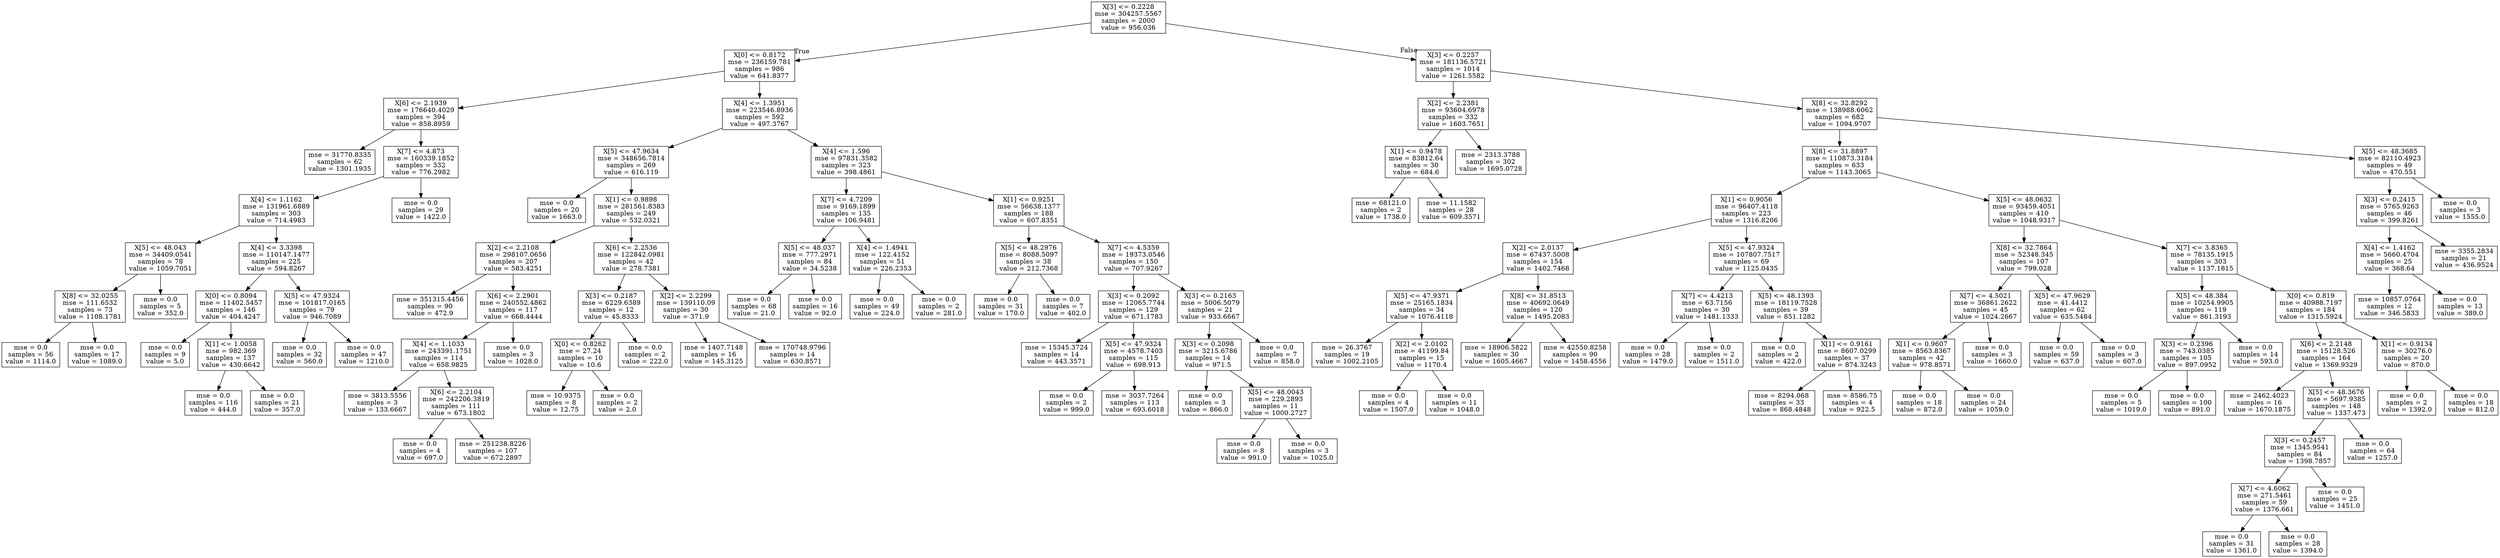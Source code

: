 digraph Tree {
node [shape=box] ;
0 [label="X[3] <= 0.2228\nmse = 304257.5567\nsamples = 2000\nvalue = 956.036"] ;
1 [label="X[0] <= 0.8172\nmse = 236159.781\nsamples = 986\nvalue = 641.8377"] ;
0 -> 1 [labeldistance=2.5, labelangle=45, headlabel="True"] ;
2 [label="X[6] <= 2.1939\nmse = 176640.4029\nsamples = 394\nvalue = 858.8959"] ;
1 -> 2 ;
3 [label="mse = 31770.8335\nsamples = 62\nvalue = 1301.1935"] ;
2 -> 3 ;
4 [label="X[7] <= 4.873\nmse = 160339.1852\nsamples = 332\nvalue = 776.2982"] ;
2 -> 4 ;
5 [label="X[4] <= 1.1162\nmse = 131961.6889\nsamples = 303\nvalue = 714.4983"] ;
4 -> 5 ;
6 [label="X[5] <= 48.043\nmse = 34409.0541\nsamples = 78\nvalue = 1059.7051"] ;
5 -> 6 ;
7 [label="X[8] <= 32.0255\nmse = 111.6532\nsamples = 73\nvalue = 1108.1781"] ;
6 -> 7 ;
8 [label="mse = 0.0\nsamples = 56\nvalue = 1114.0"] ;
7 -> 8 ;
9 [label="mse = 0.0\nsamples = 17\nvalue = 1089.0"] ;
7 -> 9 ;
10 [label="mse = 0.0\nsamples = 5\nvalue = 352.0"] ;
6 -> 10 ;
11 [label="X[4] <= 3.3398\nmse = 110147.1477\nsamples = 225\nvalue = 594.8267"] ;
5 -> 11 ;
12 [label="X[0] <= 0.8094\nmse = 11402.5457\nsamples = 146\nvalue = 404.4247"] ;
11 -> 12 ;
13 [label="mse = 0.0\nsamples = 9\nvalue = 5.0"] ;
12 -> 13 ;
14 [label="X[1] <= 1.0058\nmse = 982.369\nsamples = 137\nvalue = 430.6642"] ;
12 -> 14 ;
15 [label="mse = 0.0\nsamples = 116\nvalue = 444.0"] ;
14 -> 15 ;
16 [label="mse = 0.0\nsamples = 21\nvalue = 357.0"] ;
14 -> 16 ;
17 [label="X[5] <= 47.9324\nmse = 101817.0165\nsamples = 79\nvalue = 946.7089"] ;
11 -> 17 ;
18 [label="mse = 0.0\nsamples = 32\nvalue = 560.0"] ;
17 -> 18 ;
19 [label="mse = 0.0\nsamples = 47\nvalue = 1210.0"] ;
17 -> 19 ;
20 [label="mse = 0.0\nsamples = 29\nvalue = 1422.0"] ;
4 -> 20 ;
21 [label="X[4] <= 1.3951\nmse = 223546.8936\nsamples = 592\nvalue = 497.3767"] ;
1 -> 21 ;
22 [label="X[5] <= 47.9634\nmse = 348656.7814\nsamples = 269\nvalue = 616.119"] ;
21 -> 22 ;
23 [label="mse = 0.0\nsamples = 20\nvalue = 1663.0"] ;
22 -> 23 ;
24 [label="X[1] <= 0.9898\nmse = 281561.8383\nsamples = 249\nvalue = 532.0321"] ;
22 -> 24 ;
25 [label="X[2] <= 2.2108\nmse = 298107.0656\nsamples = 207\nvalue = 583.4251"] ;
24 -> 25 ;
26 [label="mse = 351315.4456\nsamples = 90\nvalue = 472.9"] ;
25 -> 26 ;
27 [label="X[6] <= 2.2901\nmse = 240552.4862\nsamples = 117\nvalue = 668.4444"] ;
25 -> 27 ;
28 [label="X[4] <= 1.1033\nmse = 243391.1751\nsamples = 114\nvalue = 658.9825"] ;
27 -> 28 ;
29 [label="mse = 3813.5556\nsamples = 3\nvalue = 133.6667"] ;
28 -> 29 ;
30 [label="X[6] <= 2.2104\nmse = 242206.3819\nsamples = 111\nvalue = 673.1802"] ;
28 -> 30 ;
31 [label="mse = 0.0\nsamples = 4\nvalue = 697.0"] ;
30 -> 31 ;
32 [label="mse = 251238.8226\nsamples = 107\nvalue = 672.2897"] ;
30 -> 32 ;
33 [label="mse = 0.0\nsamples = 3\nvalue = 1028.0"] ;
27 -> 33 ;
34 [label="X[6] <= 2.2536\nmse = 122842.0981\nsamples = 42\nvalue = 278.7381"] ;
24 -> 34 ;
35 [label="X[3] <= 0.2187\nmse = 6229.6389\nsamples = 12\nvalue = 45.8333"] ;
34 -> 35 ;
36 [label="X[0] <= 0.8262\nmse = 27.24\nsamples = 10\nvalue = 10.6"] ;
35 -> 36 ;
37 [label="mse = 10.9375\nsamples = 8\nvalue = 12.75"] ;
36 -> 37 ;
38 [label="mse = 0.0\nsamples = 2\nvalue = 2.0"] ;
36 -> 38 ;
39 [label="mse = 0.0\nsamples = 2\nvalue = 222.0"] ;
35 -> 39 ;
40 [label="X[2] <= 2.2299\nmse = 139110.09\nsamples = 30\nvalue = 371.9"] ;
34 -> 40 ;
41 [label="mse = 1407.7148\nsamples = 16\nvalue = 145.3125"] ;
40 -> 41 ;
42 [label="mse = 170748.9796\nsamples = 14\nvalue = 630.8571"] ;
40 -> 42 ;
43 [label="X[4] <= 1.596\nmse = 97831.3582\nsamples = 323\nvalue = 398.4861"] ;
21 -> 43 ;
44 [label="X[7] <= 4.7209\nmse = 9169.1899\nsamples = 135\nvalue = 106.9481"] ;
43 -> 44 ;
45 [label="X[5] <= 48.037\nmse = 777.2971\nsamples = 84\nvalue = 34.5238"] ;
44 -> 45 ;
46 [label="mse = 0.0\nsamples = 68\nvalue = 21.0"] ;
45 -> 46 ;
47 [label="mse = 0.0\nsamples = 16\nvalue = 92.0"] ;
45 -> 47 ;
48 [label="X[4] <= 1.4941\nmse = 122.4152\nsamples = 51\nvalue = 226.2353"] ;
44 -> 48 ;
49 [label="mse = 0.0\nsamples = 49\nvalue = 224.0"] ;
48 -> 49 ;
50 [label="mse = 0.0\nsamples = 2\nvalue = 281.0"] ;
48 -> 50 ;
51 [label="X[1] <= 0.9251\nmse = 56638.1377\nsamples = 188\nvalue = 607.8351"] ;
43 -> 51 ;
52 [label="X[5] <= 48.2976\nmse = 8088.5097\nsamples = 38\nvalue = 212.7368"] ;
51 -> 52 ;
53 [label="mse = 0.0\nsamples = 31\nvalue = 170.0"] ;
52 -> 53 ;
54 [label="mse = 0.0\nsamples = 7\nvalue = 402.0"] ;
52 -> 54 ;
55 [label="X[7] <= 4.5359\nmse = 19373.0546\nsamples = 150\nvalue = 707.9267"] ;
51 -> 55 ;
56 [label="X[3] <= 0.2092\nmse = 12065.7744\nsamples = 129\nvalue = 671.1783"] ;
55 -> 56 ;
57 [label="mse = 15345.3724\nsamples = 14\nvalue = 443.3571"] ;
56 -> 57 ;
58 [label="X[5] <= 47.9324\nmse = 4578.7403\nsamples = 115\nvalue = 698.913"] ;
56 -> 58 ;
59 [label="mse = 0.0\nsamples = 2\nvalue = 999.0"] ;
58 -> 59 ;
60 [label="mse = 3037.7264\nsamples = 113\nvalue = 693.6018"] ;
58 -> 60 ;
61 [label="X[3] <= 0.2163\nmse = 5006.5079\nsamples = 21\nvalue = 933.6667"] ;
55 -> 61 ;
62 [label="X[3] <= 0.2098\nmse = 3215.6786\nsamples = 14\nvalue = 971.5"] ;
61 -> 62 ;
63 [label="mse = 0.0\nsamples = 3\nvalue = 866.0"] ;
62 -> 63 ;
64 [label="X[5] <= 48.0043\nmse = 229.2893\nsamples = 11\nvalue = 1000.2727"] ;
62 -> 64 ;
65 [label="mse = 0.0\nsamples = 8\nvalue = 991.0"] ;
64 -> 65 ;
66 [label="mse = 0.0\nsamples = 3\nvalue = 1025.0"] ;
64 -> 66 ;
67 [label="mse = 0.0\nsamples = 7\nvalue = 858.0"] ;
61 -> 67 ;
68 [label="X[3] <= 0.2257\nmse = 181136.5721\nsamples = 1014\nvalue = 1261.5582"] ;
0 -> 68 [labeldistance=2.5, labelangle=-45, headlabel="False"] ;
69 [label="X[2] <= 2.2381\nmse = 93604.6978\nsamples = 332\nvalue = 1603.7651"] ;
68 -> 69 ;
70 [label="X[1] <= 0.9478\nmse = 83812.64\nsamples = 30\nvalue = 684.6"] ;
69 -> 70 ;
71 [label="mse = 68121.0\nsamples = 2\nvalue = 1738.0"] ;
70 -> 71 ;
72 [label="mse = 11.1582\nsamples = 28\nvalue = 609.3571"] ;
70 -> 72 ;
73 [label="mse = 2313.3788\nsamples = 302\nvalue = 1695.0728"] ;
69 -> 73 ;
74 [label="X[8] <= 32.8292\nmse = 138988.6062\nsamples = 682\nvalue = 1094.9707"] ;
68 -> 74 ;
75 [label="X[8] <= 31.8897\nmse = 110873.3184\nsamples = 633\nvalue = 1143.3065"] ;
74 -> 75 ;
76 [label="X[1] <= 0.9056\nmse = 96407.4118\nsamples = 223\nvalue = 1316.8206"] ;
75 -> 76 ;
77 [label="X[2] <= 2.0137\nmse = 67437.5008\nsamples = 154\nvalue = 1402.7468"] ;
76 -> 77 ;
78 [label="X[5] <= 47.9371\nmse = 25165.1834\nsamples = 34\nvalue = 1076.4118"] ;
77 -> 78 ;
79 [label="mse = 26.3767\nsamples = 19\nvalue = 1002.2105"] ;
78 -> 79 ;
80 [label="X[2] <= 2.0102\nmse = 41199.84\nsamples = 15\nvalue = 1170.4"] ;
78 -> 80 ;
81 [label="mse = 0.0\nsamples = 4\nvalue = 1507.0"] ;
80 -> 81 ;
82 [label="mse = 0.0\nsamples = 11\nvalue = 1048.0"] ;
80 -> 82 ;
83 [label="X[8] <= 31.8513\nmse = 40692.0649\nsamples = 120\nvalue = 1495.2083"] ;
77 -> 83 ;
84 [label="mse = 18906.5822\nsamples = 30\nvalue = 1605.4667"] ;
83 -> 84 ;
85 [label="mse = 42550.8258\nsamples = 90\nvalue = 1458.4556"] ;
83 -> 85 ;
86 [label="X[5] <= 47.9324\nmse = 107807.7517\nsamples = 69\nvalue = 1125.0435"] ;
76 -> 86 ;
87 [label="X[7] <= 4.4213\nmse = 63.7156\nsamples = 30\nvalue = 1481.1333"] ;
86 -> 87 ;
88 [label="mse = 0.0\nsamples = 28\nvalue = 1479.0"] ;
87 -> 88 ;
89 [label="mse = 0.0\nsamples = 2\nvalue = 1511.0"] ;
87 -> 89 ;
90 [label="X[5] <= 48.1393\nmse = 18119.7528\nsamples = 39\nvalue = 851.1282"] ;
86 -> 90 ;
91 [label="mse = 0.0\nsamples = 2\nvalue = 422.0"] ;
90 -> 91 ;
92 [label="X[1] <= 0.9161\nmse = 8607.0299\nsamples = 37\nvalue = 874.3243"] ;
90 -> 92 ;
93 [label="mse = 8294.068\nsamples = 33\nvalue = 868.4848"] ;
92 -> 93 ;
94 [label="mse = 8586.75\nsamples = 4\nvalue = 922.5"] ;
92 -> 94 ;
95 [label="X[5] <= 48.0632\nmse = 93459.4051\nsamples = 410\nvalue = 1048.9317"] ;
75 -> 95 ;
96 [label="X[8] <= 32.7864\nmse = 52348.345\nsamples = 107\nvalue = 799.028"] ;
95 -> 96 ;
97 [label="X[7] <= 4.5021\nmse = 36861.2622\nsamples = 45\nvalue = 1024.2667"] ;
96 -> 97 ;
98 [label="X[1] <= 0.9607\nmse = 8563.8367\nsamples = 42\nvalue = 978.8571"] ;
97 -> 98 ;
99 [label="mse = 0.0\nsamples = 18\nvalue = 872.0"] ;
98 -> 99 ;
100 [label="mse = 0.0\nsamples = 24\nvalue = 1059.0"] ;
98 -> 100 ;
101 [label="mse = 0.0\nsamples = 3\nvalue = 1660.0"] ;
97 -> 101 ;
102 [label="X[5] <= 47.9629\nmse = 41.4412\nsamples = 62\nvalue = 635.5484"] ;
96 -> 102 ;
103 [label="mse = 0.0\nsamples = 59\nvalue = 637.0"] ;
102 -> 103 ;
104 [label="mse = 0.0\nsamples = 3\nvalue = 607.0"] ;
102 -> 104 ;
105 [label="X[7] <= 3.8365\nmse = 78135.1915\nsamples = 303\nvalue = 1137.1815"] ;
95 -> 105 ;
106 [label="X[5] <= 48.384\nmse = 10254.9905\nsamples = 119\nvalue = 861.3193"] ;
105 -> 106 ;
107 [label="X[3] <= 0.2396\nmse = 743.0385\nsamples = 105\nvalue = 897.0952"] ;
106 -> 107 ;
108 [label="mse = 0.0\nsamples = 5\nvalue = 1019.0"] ;
107 -> 108 ;
109 [label="mse = 0.0\nsamples = 100\nvalue = 891.0"] ;
107 -> 109 ;
110 [label="mse = 0.0\nsamples = 14\nvalue = 593.0"] ;
106 -> 110 ;
111 [label="X[0] <= 0.819\nmse = 40988.7197\nsamples = 184\nvalue = 1315.5924"] ;
105 -> 111 ;
112 [label="X[6] <= 2.2148\nmse = 15128.526\nsamples = 164\nvalue = 1369.9329"] ;
111 -> 112 ;
113 [label="mse = 2462.4023\nsamples = 16\nvalue = 1670.1875"] ;
112 -> 113 ;
114 [label="X[5] <= 48.3676\nmse = 5697.9385\nsamples = 148\nvalue = 1337.473"] ;
112 -> 114 ;
115 [label="X[3] <= 0.2457\nmse = 1345.9541\nsamples = 84\nvalue = 1398.7857"] ;
114 -> 115 ;
116 [label="X[7] <= 4.6062\nmse = 271.5461\nsamples = 59\nvalue = 1376.661"] ;
115 -> 116 ;
117 [label="mse = 0.0\nsamples = 31\nvalue = 1361.0"] ;
116 -> 117 ;
118 [label="mse = 0.0\nsamples = 28\nvalue = 1394.0"] ;
116 -> 118 ;
119 [label="mse = 0.0\nsamples = 25\nvalue = 1451.0"] ;
115 -> 119 ;
120 [label="mse = 0.0\nsamples = 64\nvalue = 1257.0"] ;
114 -> 120 ;
121 [label="X[1] <= 0.9134\nmse = 30276.0\nsamples = 20\nvalue = 870.0"] ;
111 -> 121 ;
122 [label="mse = 0.0\nsamples = 2\nvalue = 1392.0"] ;
121 -> 122 ;
123 [label="mse = 0.0\nsamples = 18\nvalue = 812.0"] ;
121 -> 123 ;
124 [label="X[5] <= 48.3685\nmse = 82110.4923\nsamples = 49\nvalue = 470.551"] ;
74 -> 124 ;
125 [label="X[3] <= 0.2415\nmse = 5765.9263\nsamples = 46\nvalue = 399.8261"] ;
124 -> 125 ;
126 [label="X[4] <= 1.4162\nmse = 5660.4704\nsamples = 25\nvalue = 368.64"] ;
125 -> 126 ;
127 [label="mse = 10857.0764\nsamples = 12\nvalue = 346.5833"] ;
126 -> 127 ;
128 [label="mse = 0.0\nsamples = 13\nvalue = 389.0"] ;
126 -> 128 ;
129 [label="mse = 3355.2834\nsamples = 21\nvalue = 436.9524"] ;
125 -> 129 ;
130 [label="mse = 0.0\nsamples = 3\nvalue = 1555.0"] ;
124 -> 130 ;
}